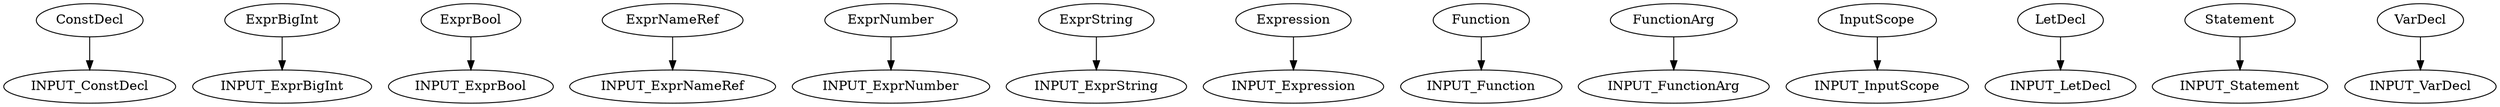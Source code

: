 digraph {
    0 [label=ConstDecl];
    1 [label=ExprBigInt];
    2 [label=ExprBool];
    3 [label=ExprNameRef];
    4 [label=ExprNumber];
    5 [label=ExprString];
    6 [label=Expression];
    7 [label=Function];
    8 [label=FunctionArg];
    9 [label=INPUT_ConstDecl];
    10 [label=INPUT_ExprBigInt];
    11 [label=INPUT_ExprBool];
    12 [label=INPUT_ExprNameRef];
    13 [label=INPUT_ExprNumber];
    14 [label=INPUT_ExprString];
    15 [label=INPUT_Expression];
    16 [label=INPUT_Function];
    17 [label=INPUT_FunctionArg];
    18 [label=INPUT_InputScope];
    19 [label=INPUT_LetDecl];
    20 [label=INPUT_Statement];
    21 [label=INPUT_VarDecl];
    22 [label=InputScope];
    23 [label=LetDecl];
    24 [label=Statement];
    25 [label=VarDecl];
    0 -> 9;
    1 -> 10;
    2 -> 11;
    3 -> 12;
    4 -> 13;
    5 -> 14;
    6 -> 15;
    7 -> 16;
    8 -> 17;
    22 -> 18;
    23 -> 19;
    24 -> 20;
    25 -> 21;
}